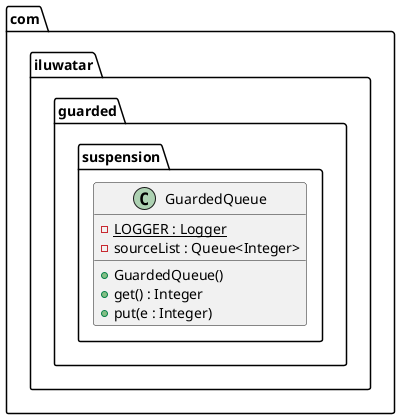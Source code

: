 @startuml
package com.iluwatar.guarded.suspension {
  class GuardedQueue {
    - LOGGER : Logger {static}
    - sourceList : Queue<Integer>
    + GuardedQueue()
    + get() : Integer
    + put(e : Integer)
  }
}
@enduml